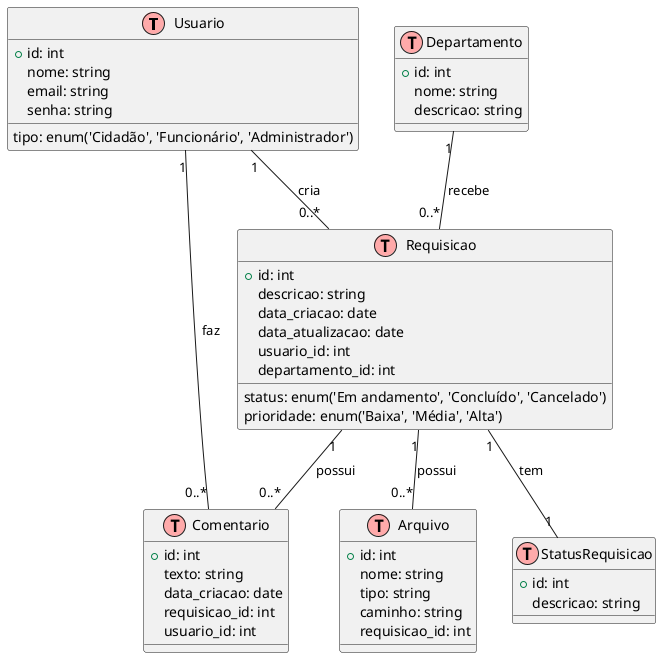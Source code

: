 @startuml
!define table(x) class x << (T,#FFAAAA) >>

' Tabelas principais
table(Usuario) {
  +id: int
  nome: string
  email: string
  senha: string
  tipo: enum('Cidadão', 'Funcionário', 'Administrador')
}

table(Departamento) {
  +id: int
  nome: string
  descricao: string
}

table(Requisicao) {
  +id: int
  descricao: string
  data_criacao: date
  data_atualizacao: date
  status: enum('Em andamento', 'Concluído', 'Cancelado')
  prioridade: enum('Baixa', 'Média', 'Alta')
  usuario_id: int
  departamento_id: int
}

table(Comentario) {
  +id: int
  texto: string
  data_criacao: date
  requisicao_id: int
  usuario_id: int
}

table(Arquivo) {
  +id: int
  nome: string
  tipo: string
  caminho: string
  requisicao_id: int
}

table(StatusRequisicao) {
  +id: int
  descricao: string
}

' Relacionamentos
Usuario "1" -- "0..*" Requisicao : cria
Usuario "1" -- "0..*" Comentario : faz
Departamento "1" -- "0..*" Requisicao : recebe
Requisicao "1" -- "0..*" Comentario : possui
Requisicao "1" -- "0..*" Arquivo : possui
Requisicao "1" -- "1" StatusRequisicao : tem
@enduml
